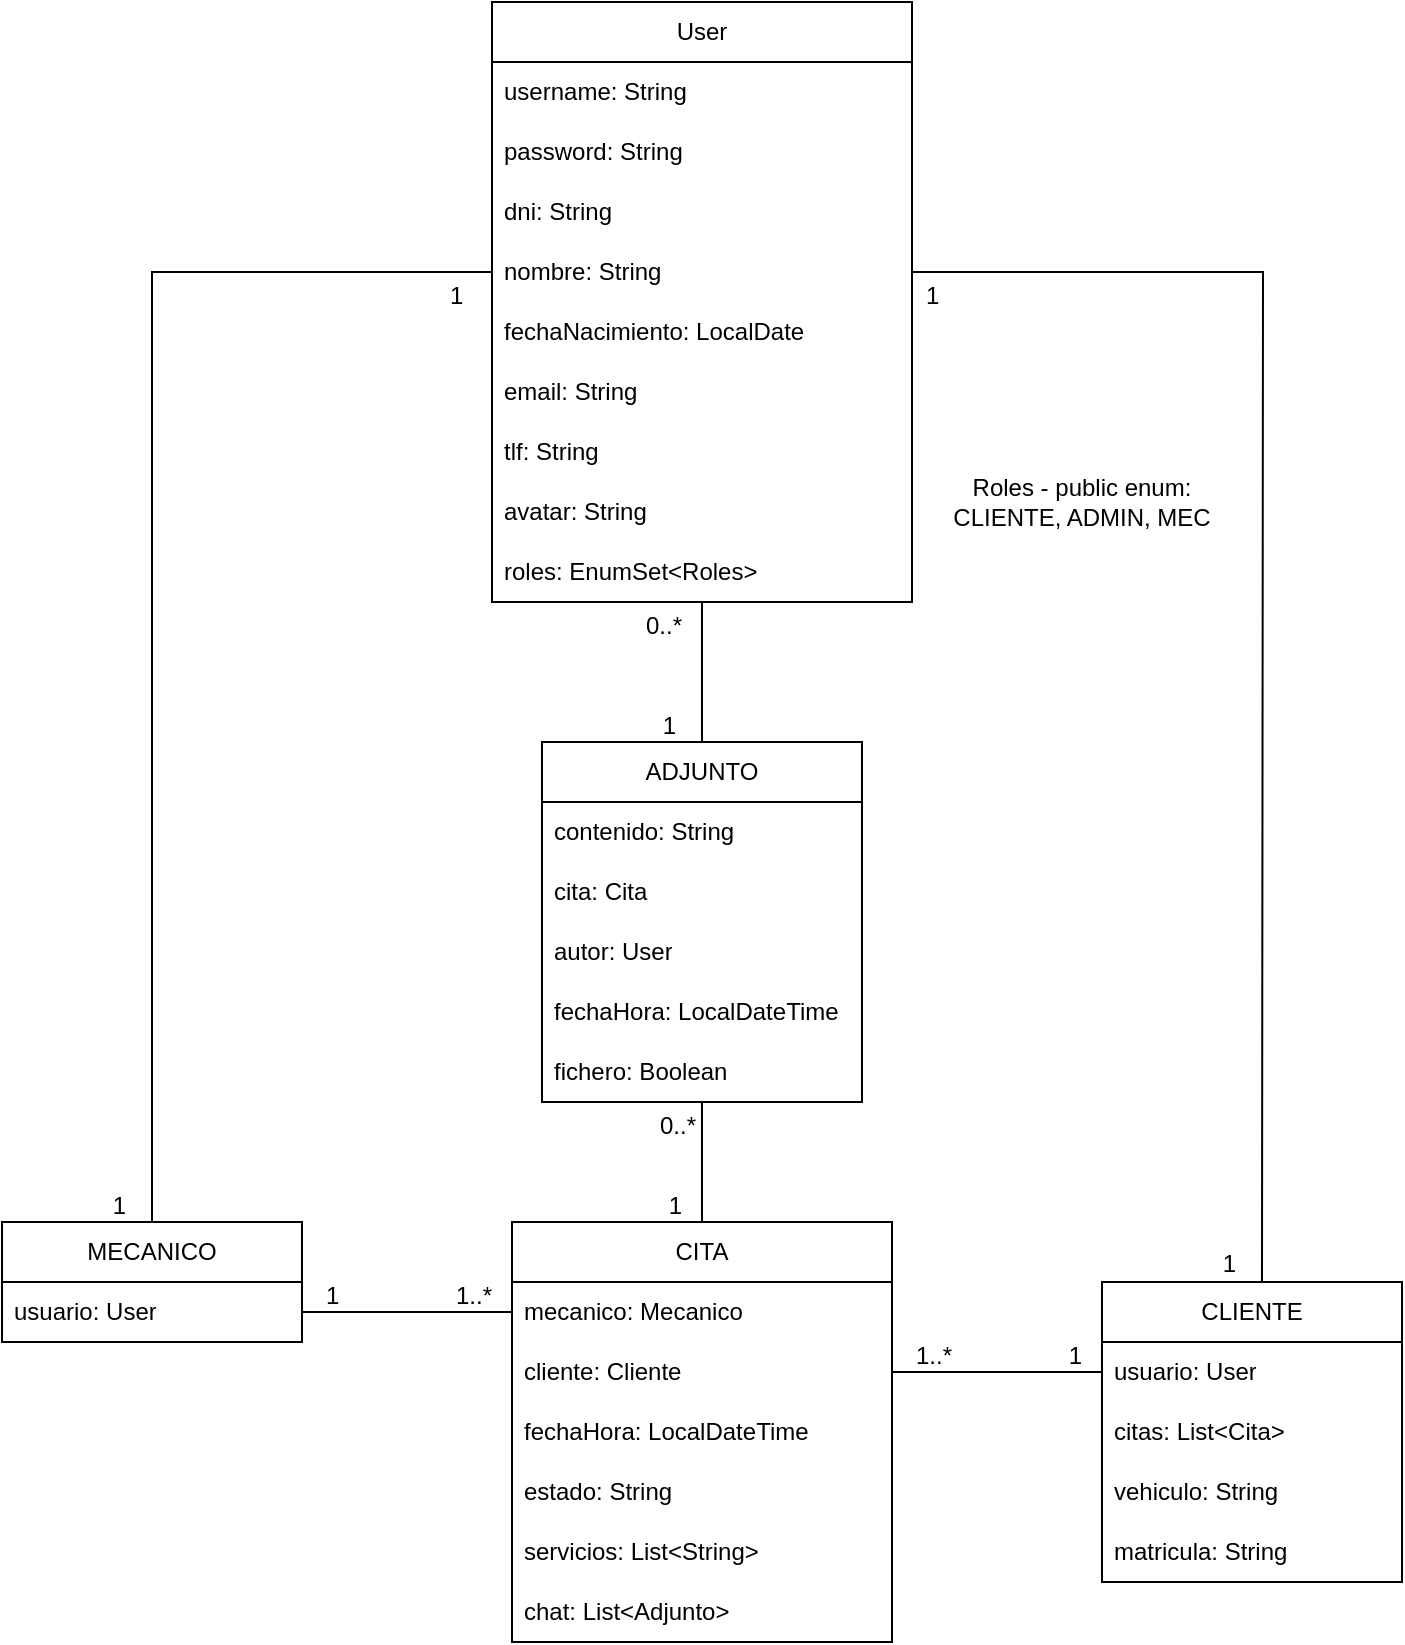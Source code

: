 <mxfile version="20.8.20" type="device"><diagram name="Página-1" id="-y81_2wt6zuWN6OEfqJj"><mxGraphModel dx="1434" dy="1925" grid="1" gridSize="10" guides="1" tooltips="1" connect="1" arrows="1" fold="1" page="1" pageScale="1" pageWidth="827" pageHeight="1169" math="0" shadow="0"><root><mxCell id="0"/><mxCell id="1" parent="0"/><mxCell id="NmLjBCF2BtD-vYW53nOs-9" value="CITA" style="swimlane;fontStyle=0;childLayout=stackLayout;horizontal=1;startSize=30;horizontalStack=0;resizeParent=1;resizeParentMax=0;resizeLast=0;collapsible=1;marginBottom=0;whiteSpace=wrap;html=1;" parent="1" vertex="1"><mxGeometry x="295" y="120" width="190" height="210" as="geometry"/></mxCell><mxCell id="NmLjBCF2BtD-vYW53nOs-10" value="mecanico: Mecanico" style="text;strokeColor=none;fillColor=none;align=left;verticalAlign=middle;spacingLeft=4;spacingRight=4;overflow=hidden;points=[[0,0.5],[1,0.5]];portConstraint=eastwest;rotatable=0;whiteSpace=wrap;html=1;" parent="NmLjBCF2BtD-vYW53nOs-9" vertex="1"><mxGeometry y="30" width="190" height="30" as="geometry"/></mxCell><mxCell id="NmLjBCF2BtD-vYW53nOs-11" value="cliente: Cliente" style="text;strokeColor=none;fillColor=none;align=left;verticalAlign=middle;spacingLeft=4;spacingRight=4;overflow=hidden;points=[[0,0.5],[1,0.5]];portConstraint=eastwest;rotatable=0;whiteSpace=wrap;html=1;" parent="NmLjBCF2BtD-vYW53nOs-9" vertex="1"><mxGeometry y="60" width="190" height="30" as="geometry"/></mxCell><mxCell id="NmLjBCF2BtD-vYW53nOs-12" value="fechaHora: LocalDateTime" style="text;strokeColor=none;fillColor=none;align=left;verticalAlign=middle;spacingLeft=4;spacingRight=4;overflow=hidden;points=[[0,0.5],[1,0.5]];portConstraint=eastwest;rotatable=0;whiteSpace=wrap;html=1;" parent="NmLjBCF2BtD-vYW53nOs-9" vertex="1"><mxGeometry y="90" width="190" height="30" as="geometry"/></mxCell><mxCell id="uPhhhP_9xO2Fcjjc44AE-10" value="estado: String" style="text;strokeColor=none;fillColor=none;align=left;verticalAlign=middle;spacingLeft=4;spacingRight=4;overflow=hidden;points=[[0,0.5],[1,0.5]];portConstraint=eastwest;rotatable=0;whiteSpace=wrap;html=1;" parent="NmLjBCF2BtD-vYW53nOs-9" vertex="1"><mxGeometry y="120" width="190" height="30" as="geometry"/></mxCell><mxCell id="NmLjBCF2BtD-vYW53nOs-15" value="servicios: List&amp;lt;String&amp;gt;" style="text;strokeColor=none;fillColor=none;align=left;verticalAlign=middle;spacingLeft=4;spacingRight=4;overflow=hidden;points=[[0,0.5],[1,0.5]];portConstraint=eastwest;rotatable=0;whiteSpace=wrap;html=1;" parent="NmLjBCF2BtD-vYW53nOs-9" vertex="1"><mxGeometry y="150" width="190" height="30" as="geometry"/></mxCell><mxCell id="NmLjBCF2BtD-vYW53nOs-42" value="chat: List&amp;lt;Adjunto&amp;gt;" style="text;strokeColor=none;fillColor=none;align=left;verticalAlign=middle;spacingLeft=4;spacingRight=4;overflow=hidden;points=[[0,0.5],[1,0.5]];portConstraint=eastwest;rotatable=0;whiteSpace=wrap;html=1;" parent="NmLjBCF2BtD-vYW53nOs-9" vertex="1"><mxGeometry y="180" width="190" height="30" as="geometry"/></mxCell><mxCell id="NmLjBCF2BtD-vYW53nOs-22" value="CLIENTE" style="swimlane;fontStyle=0;childLayout=stackLayout;horizontal=1;startSize=30;horizontalStack=0;resizeParent=1;resizeParentMax=0;resizeLast=0;collapsible=1;marginBottom=0;whiteSpace=wrap;html=1;" parent="1" vertex="1"><mxGeometry x="590" y="150" width="150" height="150" as="geometry"/></mxCell><mxCell id="DqBLoDZIi0lSNXjKFi4r-16" value="usuario: User" style="text;strokeColor=none;fillColor=none;align=left;verticalAlign=middle;spacingLeft=4;spacingRight=4;overflow=hidden;points=[[0,0.5],[1,0.5]];portConstraint=eastwest;rotatable=0;whiteSpace=wrap;html=1;" parent="NmLjBCF2BtD-vYW53nOs-22" vertex="1"><mxGeometry y="30" width="150" height="30" as="geometry"/></mxCell><mxCell id="NmLjBCF2BtD-vYW53nOs-30" value="citas: List&amp;lt;Cita&amp;gt;" style="text;strokeColor=none;fillColor=none;align=left;verticalAlign=middle;spacingLeft=4;spacingRight=4;overflow=hidden;points=[[0,0.5],[1,0.5]];portConstraint=eastwest;rotatable=0;whiteSpace=wrap;html=1;" parent="NmLjBCF2BtD-vYW53nOs-22" vertex="1"><mxGeometry y="60" width="150" height="30" as="geometry"/></mxCell><mxCell id="NmLjBCF2BtD-vYW53nOs-31" value="vehiculo: String" style="text;strokeColor=none;fillColor=none;align=left;verticalAlign=middle;spacingLeft=4;spacingRight=4;overflow=hidden;points=[[0,0.5],[1,0.5]];portConstraint=eastwest;rotatable=0;whiteSpace=wrap;html=1;" parent="NmLjBCF2BtD-vYW53nOs-22" vertex="1"><mxGeometry y="90" width="150" height="30" as="geometry"/></mxCell><mxCell id="NmLjBCF2BtD-vYW53nOs-33" value="matricula: String" style="text;strokeColor=none;fillColor=none;align=left;verticalAlign=middle;spacingLeft=4;spacingRight=4;overflow=hidden;points=[[0,0.5],[1,0.5]];portConstraint=eastwest;rotatable=0;whiteSpace=wrap;html=1;" parent="NmLjBCF2BtD-vYW53nOs-22" vertex="1"><mxGeometry y="120" width="150" height="30" as="geometry"/></mxCell><mxCell id="NmLjBCF2BtD-vYW53nOs-35" value="" style="endArrow=none;html=1;rounded=0;" parent="1" source="DqBLoDZIi0lSNXjKFi4r-12" target="NmLjBCF2BtD-vYW53nOs-10" edge="1"><mxGeometry relative="1" as="geometry"><mxPoint x="190" y="186.818" as="sourcePoint"/><mxPoint x="330" y="340" as="targetPoint"/></mxGeometry></mxCell><mxCell id="NmLjBCF2BtD-vYW53nOs-36" value="1" style="resizable=0;html=1;align=left;verticalAlign=bottom;" parent="NmLjBCF2BtD-vYW53nOs-35" connectable="0" vertex="1"><mxGeometry x="-1" relative="1" as="geometry"><mxPoint x="10" as="offset"/></mxGeometry></mxCell><mxCell id="NmLjBCF2BtD-vYW53nOs-37" value="1..*" style="resizable=0;html=1;align=right;verticalAlign=bottom;" parent="NmLjBCF2BtD-vYW53nOs-35" connectable="0" vertex="1"><mxGeometry x="1" relative="1" as="geometry"><mxPoint x="-10" as="offset"/></mxGeometry></mxCell><mxCell id="NmLjBCF2BtD-vYW53nOs-38" value="" style="endArrow=none;html=1;rounded=0;exitX=1;exitY=0.5;exitDx=0;exitDy=0;" parent="1" source="NmLjBCF2BtD-vYW53nOs-11" target="DqBLoDZIi0lSNXjKFi4r-16" edge="1"><mxGeometry relative="1" as="geometry"><mxPoint x="470" y="200" as="sourcePoint"/><mxPoint x="590" y="165" as="targetPoint"/></mxGeometry></mxCell><mxCell id="NmLjBCF2BtD-vYW53nOs-39" value="1..*" style="resizable=0;html=1;align=left;verticalAlign=bottom;" parent="NmLjBCF2BtD-vYW53nOs-38" connectable="0" vertex="1"><mxGeometry x="-1" relative="1" as="geometry"><mxPoint x="10" as="offset"/></mxGeometry></mxCell><mxCell id="NmLjBCF2BtD-vYW53nOs-40" value="1" style="resizable=0;html=1;align=right;verticalAlign=bottom;" parent="NmLjBCF2BtD-vYW53nOs-38" connectable="0" vertex="1"><mxGeometry x="1" relative="1" as="geometry"><mxPoint x="-10" as="offset"/></mxGeometry></mxCell><mxCell id="uPhhhP_9xO2Fcjjc44AE-1" value="User" style="swimlane;fontStyle=0;childLayout=stackLayout;horizontal=1;startSize=30;horizontalStack=0;resizeParent=1;resizeParentMax=0;resizeLast=0;collapsible=1;marginBottom=0;whiteSpace=wrap;html=1;" parent="1" vertex="1"><mxGeometry x="285" y="-490" width="210" height="300" as="geometry"/></mxCell><mxCell id="uPhhhP_9xO2Fcjjc44AE-2" value="username: String" style="text;strokeColor=none;fillColor=none;align=left;verticalAlign=middle;spacingLeft=4;spacingRight=4;overflow=hidden;points=[[0,0.5],[1,0.5]];portConstraint=eastwest;rotatable=0;whiteSpace=wrap;html=1;" parent="uPhhhP_9xO2Fcjjc44AE-1" vertex="1"><mxGeometry y="30" width="210" height="30" as="geometry"/></mxCell><mxCell id="uPhhhP_9xO2Fcjjc44AE-3" value="password: String" style="text;strokeColor=none;fillColor=none;align=left;verticalAlign=middle;spacingLeft=4;spacingRight=4;overflow=hidden;points=[[0,0.5],[1,0.5]];portConstraint=eastwest;rotatable=0;whiteSpace=wrap;html=1;" parent="uPhhhP_9xO2Fcjjc44AE-1" vertex="1"><mxGeometry y="60" width="210" height="30" as="geometry"/></mxCell><mxCell id="DqBLoDZIi0lSNXjKFi4r-1" value="dni: String" style="text;strokeColor=none;fillColor=none;align=left;verticalAlign=middle;spacingLeft=4;spacingRight=4;overflow=hidden;points=[[0,0.5],[1,0.5]];portConstraint=eastwest;rotatable=0;whiteSpace=wrap;html=1;" parent="uPhhhP_9xO2Fcjjc44AE-1" vertex="1"><mxGeometry y="90" width="210" height="30" as="geometry"/></mxCell><mxCell id="DqBLoDZIi0lSNXjKFi4r-2" value="nombre: String" style="text;strokeColor=none;fillColor=none;align=left;verticalAlign=middle;spacingLeft=4;spacingRight=4;overflow=hidden;points=[[0,0.5],[1,0.5]];portConstraint=eastwest;rotatable=0;whiteSpace=wrap;html=1;" parent="uPhhhP_9xO2Fcjjc44AE-1" vertex="1"><mxGeometry y="120" width="210" height="30" as="geometry"/></mxCell><mxCell id="DqBLoDZIi0lSNXjKFi4r-3" value="fechaNacimiento: LocalDate" style="text;strokeColor=none;fillColor=none;align=left;verticalAlign=middle;spacingLeft=4;spacingRight=4;overflow=hidden;points=[[0,0.5],[1,0.5]];portConstraint=eastwest;rotatable=0;whiteSpace=wrap;html=1;" parent="uPhhhP_9xO2Fcjjc44AE-1" vertex="1"><mxGeometry y="150" width="210" height="30" as="geometry"/></mxCell><mxCell id="DqBLoDZIi0lSNXjKFi4r-4" value="email: String" style="text;strokeColor=none;fillColor=none;align=left;verticalAlign=middle;spacingLeft=4;spacingRight=4;overflow=hidden;points=[[0,0.5],[1,0.5]];portConstraint=eastwest;rotatable=0;whiteSpace=wrap;html=1;" parent="uPhhhP_9xO2Fcjjc44AE-1" vertex="1"><mxGeometry y="180" width="210" height="30" as="geometry"/></mxCell><mxCell id="DqBLoDZIi0lSNXjKFi4r-5" value="tlf: String" style="text;strokeColor=none;fillColor=none;align=left;verticalAlign=middle;spacingLeft=4;spacingRight=4;overflow=hidden;points=[[0,0.5],[1,0.5]];portConstraint=eastwest;rotatable=0;whiteSpace=wrap;html=1;" parent="uPhhhP_9xO2Fcjjc44AE-1" vertex="1"><mxGeometry y="210" width="210" height="30" as="geometry"/></mxCell><mxCell id="DqBLoDZIi0lSNXjKFi4r-6" value="avatar: String" style="text;strokeColor=none;fillColor=none;align=left;verticalAlign=middle;spacingLeft=4;spacingRight=4;overflow=hidden;points=[[0,0.5],[1,0.5]];portConstraint=eastwest;rotatable=0;whiteSpace=wrap;html=1;" parent="uPhhhP_9xO2Fcjjc44AE-1" vertex="1"><mxGeometry y="240" width="210" height="30" as="geometry"/></mxCell><mxCell id="uPhhhP_9xO2Fcjjc44AE-4" value="roles: EnumSet&amp;lt;Roles&amp;gt;" style="text;strokeColor=none;fillColor=none;align=left;verticalAlign=middle;spacingLeft=4;spacingRight=4;overflow=hidden;points=[[0,0.5],[1,0.5]];portConstraint=eastwest;rotatable=0;whiteSpace=wrap;html=1;" parent="uPhhhP_9xO2Fcjjc44AE-1" vertex="1"><mxGeometry y="270" width="210" height="30" as="geometry"/></mxCell><mxCell id="uPhhhP_9xO2Fcjjc44AE-9" value="Roles -&amp;nbsp;public enum: CLIENTE, ADMIN, MEC" style="text;html=1;strokeColor=none;fillColor=none;align=center;verticalAlign=middle;whiteSpace=wrap;rounded=0;" parent="1" vertex="1"><mxGeometry x="510" y="-270" width="140" height="60" as="geometry"/></mxCell><mxCell id="DqBLoDZIi0lSNXjKFi4r-10" value="MECANICO" style="swimlane;fontStyle=0;childLayout=stackLayout;horizontal=1;startSize=30;horizontalStack=0;resizeParent=1;resizeParentMax=0;resizeLast=0;collapsible=1;marginBottom=0;whiteSpace=wrap;html=1;" parent="1" vertex="1"><mxGeometry x="40" y="120" width="150" height="60" as="geometry"/></mxCell><mxCell id="DqBLoDZIi0lSNXjKFi4r-12" value="usuario: User" style="text;strokeColor=none;fillColor=none;align=left;verticalAlign=middle;spacingLeft=4;spacingRight=4;overflow=hidden;points=[[0,0.5],[1,0.5]];portConstraint=eastwest;rotatable=0;whiteSpace=wrap;html=1;" parent="DqBLoDZIi0lSNXjKFi4r-10" vertex="1"><mxGeometry y="30" width="150" height="30" as="geometry"/></mxCell><mxCell id="DqBLoDZIi0lSNXjKFi4r-18" value="ADJUNTO" style="swimlane;fontStyle=0;childLayout=stackLayout;horizontal=1;startSize=30;horizontalStack=0;resizeParent=1;resizeParentMax=0;resizeLast=0;collapsible=1;marginBottom=0;whiteSpace=wrap;html=1;" parent="1" vertex="1"><mxGeometry x="310" y="-120" width="160" height="180" as="geometry"/></mxCell><mxCell id="DqBLoDZIi0lSNXjKFi4r-20" value="contenido: String" style="text;strokeColor=none;fillColor=none;align=left;verticalAlign=middle;spacingLeft=4;spacingRight=4;overflow=hidden;points=[[0,0.5],[1,0.5]];portConstraint=eastwest;rotatable=0;whiteSpace=wrap;html=1;" parent="DqBLoDZIi0lSNXjKFi4r-18" vertex="1"><mxGeometry y="30" width="160" height="30" as="geometry"/></mxCell><mxCell id="DqBLoDZIi0lSNXjKFi4r-23" value="cita: Cita" style="text;strokeColor=none;fillColor=none;align=left;verticalAlign=middle;spacingLeft=4;spacingRight=4;overflow=hidden;points=[[0,0.5],[1,0.5]];portConstraint=eastwest;rotatable=0;whiteSpace=wrap;html=1;" parent="DqBLoDZIi0lSNXjKFi4r-18" vertex="1"><mxGeometry y="60" width="160" height="30" as="geometry"/></mxCell><mxCell id="DqBLoDZIi0lSNXjKFi4r-21" value="autor: User" style="text;strokeColor=none;fillColor=none;align=left;verticalAlign=middle;spacingLeft=4;spacingRight=4;overflow=hidden;points=[[0,0.5],[1,0.5]];portConstraint=eastwest;rotatable=0;whiteSpace=wrap;html=1;" parent="DqBLoDZIi0lSNXjKFi4r-18" vertex="1"><mxGeometry y="90" width="160" height="30" as="geometry"/></mxCell><mxCell id="DqBLoDZIi0lSNXjKFi4r-22" value="fechaHora: LocalDateTime" style="text;strokeColor=none;fillColor=none;align=left;verticalAlign=middle;spacingLeft=4;spacingRight=4;overflow=hidden;points=[[0,0.5],[1,0.5]];portConstraint=eastwest;rotatable=0;whiteSpace=wrap;html=1;" parent="DqBLoDZIi0lSNXjKFi4r-18" vertex="1"><mxGeometry y="120" width="160" height="30" as="geometry"/></mxCell><mxCell id="zsEQnJRV5wVVksirLhk--1" value="fichero: Boolean" style="text;strokeColor=none;fillColor=none;align=left;verticalAlign=middle;spacingLeft=4;spacingRight=4;overflow=hidden;points=[[0,0.5],[1,0.5]];portConstraint=eastwest;rotatable=0;whiteSpace=wrap;html=1;" vertex="1" parent="DqBLoDZIi0lSNXjKFi4r-18"><mxGeometry y="150" width="160" height="30" as="geometry"/></mxCell><mxCell id="DqBLoDZIi0lSNXjKFi4r-24" value="" style="endArrow=none;html=1;rounded=0;entryX=0.5;entryY=0;entryDx=0;entryDy=0;" parent="1" target="DqBLoDZIi0lSNXjKFi4r-18" edge="1"><mxGeometry relative="1" as="geometry"><mxPoint x="390" y="-190" as="sourcePoint"/><mxPoint x="383" y="-120" as="targetPoint"/></mxGeometry></mxCell><mxCell id="DqBLoDZIi0lSNXjKFi4r-25" value="0..*" style="resizable=0;html=1;align=left;verticalAlign=bottom;" parent="DqBLoDZIi0lSNXjKFi4r-24" connectable="0" vertex="1"><mxGeometry x="-1" relative="1" as="geometry"><mxPoint x="-30" y="20" as="offset"/></mxGeometry></mxCell><mxCell id="DqBLoDZIi0lSNXjKFi4r-26" value="1" style="resizable=0;html=1;align=right;verticalAlign=bottom;" parent="DqBLoDZIi0lSNXjKFi4r-24" connectable="0" vertex="1"><mxGeometry x="1" relative="1" as="geometry"><mxPoint x="-13" as="offset"/></mxGeometry></mxCell><mxCell id="DqBLoDZIi0lSNXjKFi4r-27" value="" style="endArrow=none;html=1;rounded=0;" parent="1" edge="1"><mxGeometry relative="1" as="geometry"><mxPoint x="390" y="60" as="sourcePoint"/><mxPoint x="390" y="120" as="targetPoint"/></mxGeometry></mxCell><mxCell id="DqBLoDZIi0lSNXjKFi4r-28" value="0..*" style="resizable=0;html=1;align=left;verticalAlign=bottom;" parent="DqBLoDZIi0lSNXjKFi4r-27" connectable="0" vertex="1"><mxGeometry x="-1" relative="1" as="geometry"><mxPoint x="-23" y="20" as="offset"/></mxGeometry></mxCell><mxCell id="DqBLoDZIi0lSNXjKFi4r-29" value="1" style="resizable=0;html=1;align=right;verticalAlign=bottom;" parent="DqBLoDZIi0lSNXjKFi4r-27" connectable="0" vertex="1"><mxGeometry x="1" relative="1" as="geometry"><mxPoint x="-10" as="offset"/></mxGeometry></mxCell><mxCell id="H0_pUk1VzHbBVtUmQt4I-1" value="" style="endArrow=none;html=1;rounded=0;exitX=0;exitY=0.5;exitDx=0;exitDy=0;" parent="1" source="DqBLoDZIi0lSNXjKFi4r-2" edge="1"><mxGeometry relative="1" as="geometry"><mxPoint x="115" y="-360" as="sourcePoint"/><mxPoint x="115" y="120" as="targetPoint"/><Array as="points"><mxPoint x="115" y="-355"/></Array></mxGeometry></mxCell><mxCell id="H0_pUk1VzHbBVtUmQt4I-2" value="1" style="resizable=0;html=1;align=left;verticalAlign=bottom;" parent="H0_pUk1VzHbBVtUmQt4I-1" connectable="0" vertex="1"><mxGeometry x="-1" relative="1" as="geometry"><mxPoint x="-23" y="20" as="offset"/></mxGeometry></mxCell><mxCell id="H0_pUk1VzHbBVtUmQt4I-3" value="1" style="resizable=0;html=1;align=right;verticalAlign=bottom;" parent="H0_pUk1VzHbBVtUmQt4I-1" connectable="0" vertex="1"><mxGeometry x="1" relative="1" as="geometry"><mxPoint x="-13" as="offset"/></mxGeometry></mxCell><mxCell id="H0_pUk1VzHbBVtUmQt4I-4" value="" style="endArrow=none;html=1;rounded=0;entryX=0.5;entryY=0;entryDx=0;entryDy=0;exitX=1;exitY=0.5;exitDx=0;exitDy=0;" parent="1" source="DqBLoDZIi0lSNXjKFi4r-2" edge="1"><mxGeometry relative="1" as="geometry"><mxPoint x="840.5" y="-355" as="sourcePoint"/><mxPoint x="670" y="150" as="targetPoint"/><Array as="points"><mxPoint x="670.5" y="-355"/></Array></mxGeometry></mxCell><mxCell id="H0_pUk1VzHbBVtUmQt4I-5" value="1" style="resizable=0;html=1;align=left;verticalAlign=bottom;" parent="H0_pUk1VzHbBVtUmQt4I-4" connectable="0" vertex="1"><mxGeometry x="-1" relative="1" as="geometry"><mxPoint x="5" y="20" as="offset"/></mxGeometry></mxCell><mxCell id="H0_pUk1VzHbBVtUmQt4I-6" value="1" style="resizable=0;html=1;align=right;verticalAlign=bottom;" parent="H0_pUk1VzHbBVtUmQt4I-4" connectable="0" vertex="1"><mxGeometry x="1" relative="1" as="geometry"><mxPoint x="-13" as="offset"/></mxGeometry></mxCell></root></mxGraphModel></diagram></mxfile>